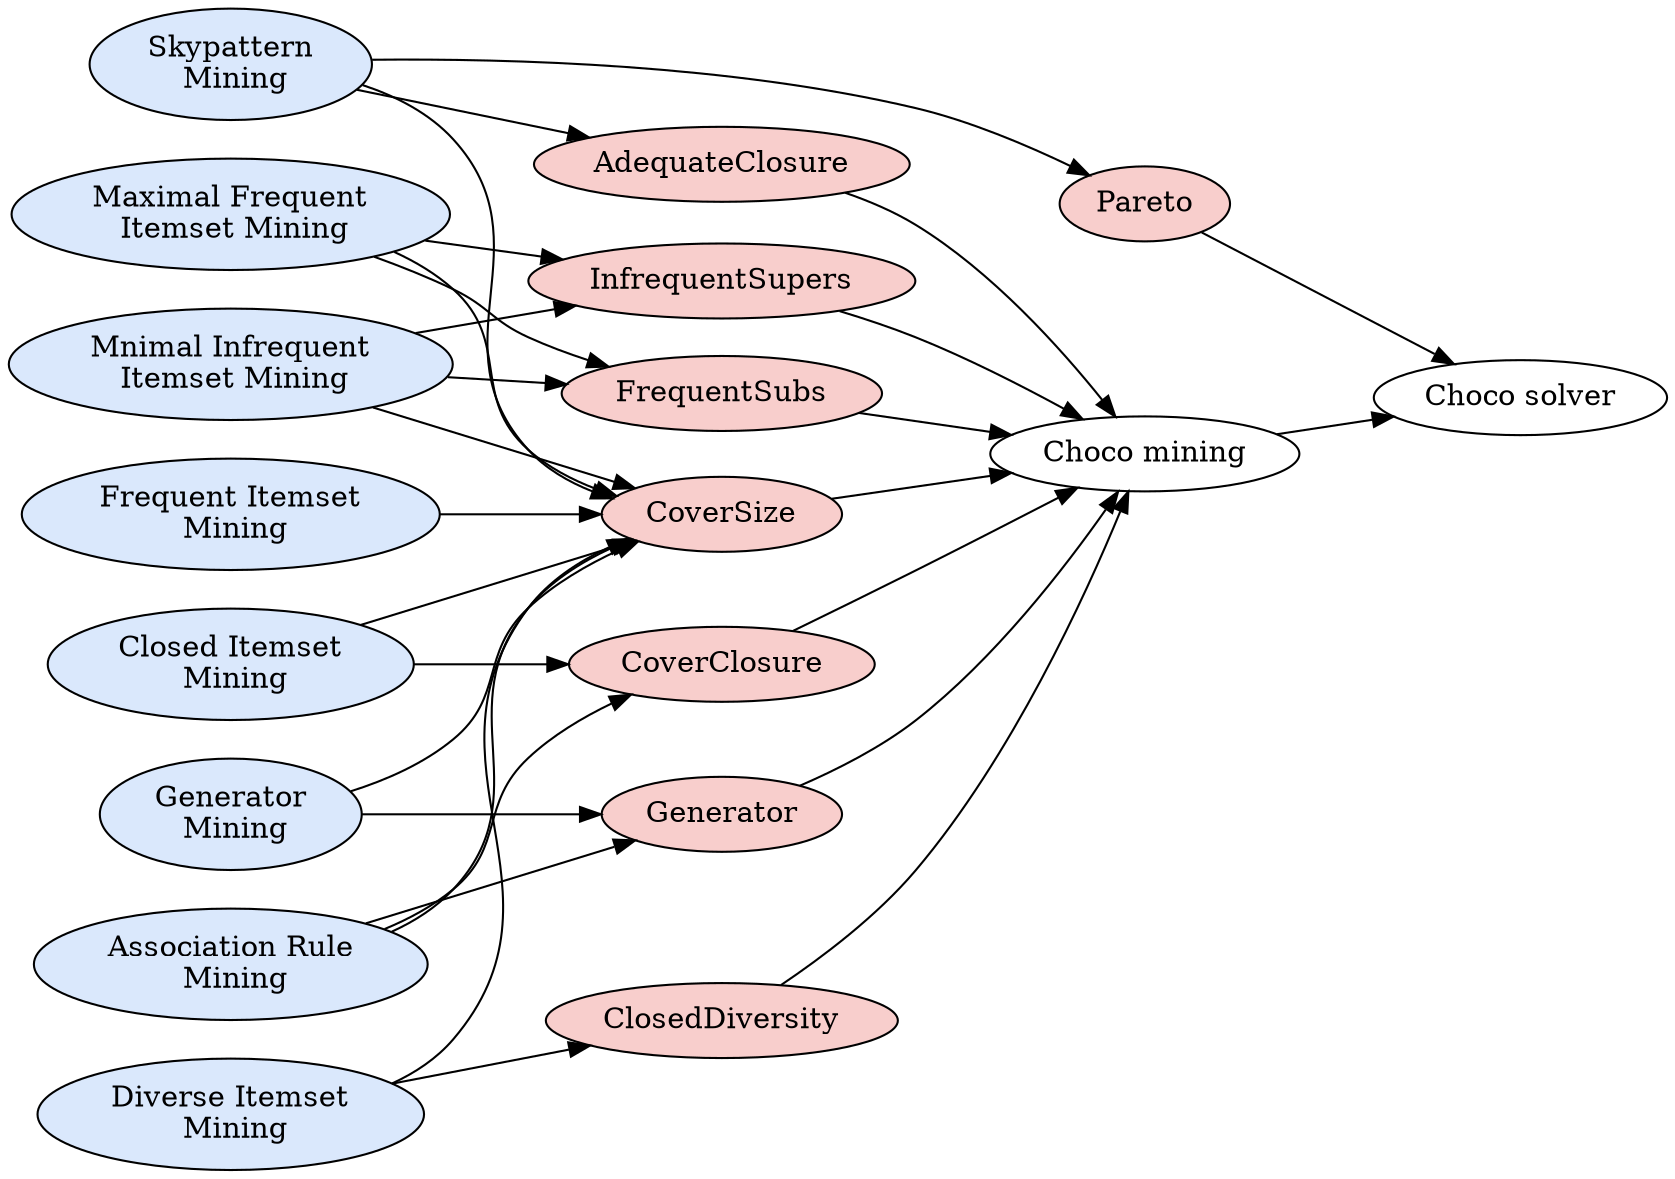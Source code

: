 digraph G {
    rankdir="LR";
  choco[label="Choco solver"];
  mining[label="Choco mining"];
  mining -> choco;
  csize[label="CoverSize",fillcolor="#F8CECC",style="filled"];
  cclosure[label="CoverClosure",fillcolor="#F8CECC",style="filled"];
  aclosure[label="AdequateClosure",fillcolor="#F8CECC",style="filled"];
  fsubs[label="FrequentSubs",fillcolor="#F8CECC",style="filled"];
  isupers[label="InfrequentSupers",fillcolor="#F8CECC",style="filled"];
  generator[label="Generator",fillcolor="#F8CECC",style="filled"];
  cdiv[label="ClosedDiversity",fillcolor="#F8CECC",style="filled"];
  pareto[label="Pareto",fillcolor="#F8CECC",style="filled"];
  pareto -> choco;
  cclosure -> mining;
  aclosure -> mining;
  csize -> mining;
  fsubs -> mining;
  isupers -> mining;
  generator -> mining;
  cdiv -> mining;
  fim[label="Frequent Itemset\n Mining",fillcolor="#DAE8FC",style="filled"];
  fim -> csize;
  closedp[label="Closed Itemset\n Mining",fillcolor="#DAE8FC",style="filled"];
  closedp -> csize;
  closedp -> cclosure;
  skyp[label="Skypattern\n Mining",fillcolor="#DAE8FC",style="filled"];
  skyp -> csize;
  skyp -> aclosure;
  skyp -> pareto;
  maxfim[label="Maximal Frequent\n Itemset Mining",fillcolor="#DAE8FC",style="filled"];
  maxfim -> csize;
  maxfim -> isupers;
  maxfim -> fsubs;
  minfim[label="Mnimal Infrequent\n Itemset Mining",fillcolor="#DAE8FC",style="filled"];
  minfim -> csize;
  minfim -> isupers;
  minfim -> fsubs;
  genm[label="Generator\n Mining",fillcolor="#DAE8FC",style="filled"];
  genm -> csize;
  genm -> generator;
  assm[label="Association Rule\n Mining",fillcolor="#DAE8FC",style="filled"];
  assm -> csize;
  assm -> cclosure;
  assm -> generator;
  divm[label="Diverse Itemset\n Mining",fillcolor="#DAE8FC",style="filled"]
  divm -> cdiv;
  divm -> csize;
}